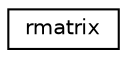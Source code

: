 digraph "Graphical Class Hierarchy"
{
 // INTERACTIVE_SVG=YES
  edge [fontname="Helvetica",fontsize="10",labelfontname="Helvetica",labelfontsize="10"];
  node [fontname="Helvetica",fontsize="10",shape=record];
  rankdir="LR";
  Node0 [label="rmatrix",height=0.2,width=0.4,color="black", fillcolor="white", style="filled",URL="$structrmatrix.html",tooltip="3x3 element generic matrix "];
}

